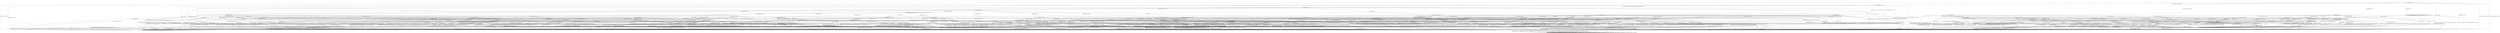 digraph h19 {
s0 [label="s0"];
s1 [label="s1"];
s2 [label="s2"];
s6 [label="s6"];
s8 [label="s8"];
s14 [label="s14"];
s75 [label="s75"];
s76 [label="s76"];
s3 [label="s3"];
s4 [label="s4"];
s7 [label="s7"];
s9 [label="s9"];
s10 [label="s10"];
s18 [label="s18"];
s22 [label="s22"];
s77 [label="s77"];
s79 [label="s79"];
s80 [label="s80"];
s82 [label="s82"];
s84 [label="s84"];
s85 [label="s85"];
s93 [label="s93"];
s5 [label="s5"];
s11 [label="s11"];
s15 [label="s15"];
s19 [label="s19"];
s23 [label="s23"];
s25 [label="s25"];
s26 [label="s26"];
s28 [label="s28"];
s32 [label="s32"];
s38 [label="s38"];
s48 [label="s48"];
s81 [label="s81"];
s83 [label="s83"];
s86 [label="s86"];
s87 [label="s87"];
s88 [label="s88"];
s94 [label="s94"];
s95 [label="s95"];
s97 [label="s97"];
s103 [label="s103"];
s12 [label="s12"];
s16 [label="s16"];
s21 [label="s21"];
s24 [label="s24"];
s27 [label="s27"];
s29 [label="s29"];
s31 [label="s31"];
s33 [label="s33"];
s35 [label="s35"];
s39 [label="s39"];
s40 [label="s40"];
s43 [label="s43"];
s46 [label="s46"];
s50 [label="s50"];
s53 [label="s53"];
s55 [label="s55"];
s56 [label="s56"];
s89 [label="s89"];
s96 [label="s96"];
s102 [label="s102"];
s13 [label="s13"];
s17 [label="s17"];
s20 [label="s20"];
s30 [label="s30"];
s34 [label="s34"];
s36 [label="s36"];
s37 [label="s37"];
s41 [label="s41"];
s42 [label="s42"];
s44 [label="s44"];
s47 [label="s47"];
s49 [label="s49"];
s51 [label="s51"];
s54 [label="s54"];
s57 [label="s57"];
s59 [label="s59"];
s61 [label="s61"];
s63 [label="s63"];
s66 [label="s66"];
s78 [label="s78"];
s90 [label="s90"];
s98 [label="s98"];
s45 [label="s45"];
s52 [label="s52"];
s58 [label="s58"];
s60 [label="s60"];
s62 [label="s62"];
s64 [label="s64"];
s65 [label="s65"];
s68 [label="s68"];
s69 [label="s69"];
s70 [label="s70"];
s91 [label="s91"];
s92 [label="s92"];
s99 [label="s99"];
s100 [label="s100"];
s67 [label="s67"];
s71 [label="s71"];
s72 [label="s72"];
s73 [label="s73"];
s101 [label="s101"];
s74 [label="s74"];
s0 -> s1 [label="RSA_CLIENT_HELLO / HELLO_VERIFY_REQUEST"];
s0 -> s2 [label="RSA_CLIENT_KEY_EXCHANGE / TIMEOUT"];
s0 -> s8 [label="CHANGE_CIPHER_SPEC / TIMEOUT"];
s0 -> s14 [label="FINISHED / TIMEOUT"];
s0 -> s0 [label="APPLICATION / TIMEOUT"];
s0 -> s76 [label="CERTIFICATE / TIMEOUT"];
s0 -> s75 [label="EMPTY_CERTIFICATE / TIMEOUT"];
s0 -> s14 [label="CERTIFICATE_VERIFY / TIMEOUT"];
s0 -> s6 [label="Alert(WARNING,CLOSE_NOTIFY) / TIMEOUT"];
s0 -> s6 [label="Alert(FATAL,UNEXPECTED_MESSAGE) / TIMEOUT"];
s1 -> s3 [label="RSA_CLIENT_HELLO / SERVER_HELLO,CERTIFICATE,CERTIFICATE_REQUEST,SERVER_HELLO_DONE"];
s1 -> s4 [label="RSA_CLIENT_KEY_EXCHANGE / TIMEOUT"];
s1 -> s8 [label="CHANGE_CIPHER_SPEC / TIMEOUT"];
s1 -> s9 [label="FINISHED / TIMEOUT"];
s1 -> s1 [label="APPLICATION / TIMEOUT"];
s1 -> s22 [label="CERTIFICATE / TIMEOUT"];
s1 -> s18 [label="EMPTY_CERTIFICATE / TIMEOUT"];
s1 -> s9 [label="CERTIFICATE_VERIFY / TIMEOUT"];
s1 -> s6 [label="Alert(WARNING,CLOSE_NOTIFY) / Alert(WARNING,CLOSE_NOTIFY)"];
s1 -> s6 [label="Alert(FATAL,UNEXPECTED_MESSAGE) / TIMEOUT"];
s2 -> s82 [label="RSA_CLIENT_HELLO / TIMEOUT"];
s2 -> s14 [label="RSA_CLIENT_KEY_EXCHANGE / TIMEOUT"];
s2 -> s10 [label="CHANGE_CIPHER_SPEC / TIMEOUT"];
s2 -> s84 [label="FINISHED / TIMEOUT"];
s2 -> s2 [label="APPLICATION / TIMEOUT"];
s2 -> s80 [label="CERTIFICATE / TIMEOUT"];
s2 -> s80 [label="EMPTY_CERTIFICATE / TIMEOUT"];
s2 -> s77 [label="CERTIFICATE_VERIFY / TIMEOUT"];
s2 -> s6 [label="Alert(WARNING,CLOSE_NOTIFY) / TIMEOUT"];
s2 -> s6 [label="Alert(FATAL,UNEXPECTED_MESSAGE) / TIMEOUT"];
s6 -> s7 [label="RSA_CLIENT_HELLO / TIMEOUT"];
s6 -> s7 [label="RSA_CLIENT_KEY_EXCHANGE / TIMEOUT"];
s6 -> s7 [label="CHANGE_CIPHER_SPEC / TIMEOUT"];
s6 -> s7 [label="FINISHED / TIMEOUT"];
s6 -> s7 [label="APPLICATION / TIMEOUT"];
s6 -> s7 [label="CERTIFICATE / TIMEOUT"];
s6 -> s7 [label="EMPTY_CERTIFICATE / TIMEOUT"];
s6 -> s7 [label="CERTIFICATE_VERIFY / TIMEOUT"];
s6 -> s7 [label="Alert(WARNING,CLOSE_NOTIFY) / TIMEOUT"];
s6 -> s7 [label="Alert(FATAL,UNEXPECTED_MESSAGE) / TIMEOUT"];
s8 -> s8 [label="RSA_CLIENT_HELLO / TIMEOUT"];
s8 -> s8 [label="RSA_CLIENT_KEY_EXCHANGE / TIMEOUT"];
s8 -> s8 [label="CHANGE_CIPHER_SPEC / TIMEOUT"];
s8 -> s8 [label="FINISHED / TIMEOUT"];
s8 -> s8 [label="APPLICATION / TIMEOUT"];
s8 -> s8 [label="CERTIFICATE / TIMEOUT"];
s8 -> s8 [label="EMPTY_CERTIFICATE / TIMEOUT"];
s8 -> s8 [label="CERTIFICATE_VERIFY / TIMEOUT"];
s8 -> s8 [label="Alert(WARNING,CLOSE_NOTIFY) / TIMEOUT"];
s8 -> s8 [label="Alert(FATAL,UNEXPECTED_MESSAGE) / TIMEOUT"];
s14 -> s14 [label="RSA_CLIENT_HELLO / TIMEOUT"];
s14 -> s14 [label="RSA_CLIENT_KEY_EXCHANGE / TIMEOUT"];
s14 -> s8 [label="CHANGE_CIPHER_SPEC / TIMEOUT"];
s14 -> s14 [label="FINISHED / TIMEOUT"];
s14 -> s14 [label="APPLICATION / TIMEOUT"];
s14 -> s14 [label="CERTIFICATE / TIMEOUT"];
s14 -> s14 [label="EMPTY_CERTIFICATE / TIMEOUT"];
s14 -> s14 [label="CERTIFICATE_VERIFY / TIMEOUT"];
s14 -> s6 [label="Alert(WARNING,CLOSE_NOTIFY) / TIMEOUT"];
s14 -> s6 [label="Alert(FATAL,UNEXPECTED_MESSAGE) / TIMEOUT"];
s75 -> s85 [label="RSA_CLIENT_HELLO / TIMEOUT"];
s75 -> s80 [label="RSA_CLIENT_KEY_EXCHANGE / TIMEOUT"];
s75 -> s10 [label="CHANGE_CIPHER_SPEC / TIMEOUT"];
s75 -> s93 [label="FINISHED / TIMEOUT"];
s75 -> s75 [label="APPLICATION / TIMEOUT"];
s75 -> s14 [label="CERTIFICATE / TIMEOUT"];
s75 -> s14 [label="EMPTY_CERTIFICATE / TIMEOUT"];
s75 -> s79 [label="CERTIFICATE_VERIFY / TIMEOUT"];
s75 -> s6 [label="Alert(WARNING,CLOSE_NOTIFY) / TIMEOUT"];
s75 -> s6 [label="Alert(FATAL,UNEXPECTED_MESSAGE) / TIMEOUT"];
s76 -> s76 [label="RSA_CLIENT_HELLO / TIMEOUT"];
s76 -> s76 [label="RSA_CLIENT_KEY_EXCHANGE / TIMEOUT"];
s76 -> s8 [label="CHANGE_CIPHER_SPEC / TIMEOUT"];
s76 -> s76 [label="FINISHED / TIMEOUT"];
s76 -> s76 [label="APPLICATION / TIMEOUT"];
s76 -> s14 [label="CERTIFICATE / TIMEOUT"];
s76 -> s14 [label="EMPTY_CERTIFICATE / TIMEOUT"];
s76 -> s79 [label="CERTIFICATE_VERIFY / TIMEOUT"];
s76 -> s6 [label="Alert(WARNING,CLOSE_NOTIFY) / TIMEOUT"];
s76 -> s6 [label="Alert(FATAL,UNEXPECTED_MESSAGE) / TIMEOUT"];
s3 -> s6 [label="RSA_CLIENT_HELLO / Alert(FATAL,UNEXPECTED_MESSAGE)"];
s3 -> s11 [label="RSA_CLIENT_KEY_EXCHANGE / TIMEOUT"];
s3 -> s8 [label="CHANGE_CIPHER_SPEC / TIMEOUT"];
s3 -> s9 [label="FINISHED / TIMEOUT"];
s3 -> s3 [label="APPLICATION / TIMEOUT"];
s3 -> s22 [label="CERTIFICATE / TIMEOUT"];
s3 -> s19 [label="EMPTY_CERTIFICATE / TIMEOUT"];
s3 -> s9 [label="CERTIFICATE_VERIFY / TIMEOUT"];
s3 -> s6 [label="Alert(WARNING,CLOSE_NOTIFY) / Alert(WARNING,CLOSE_NOTIFY)"];
s3 -> s6 [label="Alert(FATAL,UNEXPECTED_MESSAGE) / TIMEOUT"];
s4 -> s15 [label="RSA_CLIENT_HELLO / TIMEOUT"];
s4 -> s9 [label="RSA_CLIENT_KEY_EXCHANGE / TIMEOUT"];
s4 -> s5 [label="CHANGE_CIPHER_SPEC / TIMEOUT"];
s4 -> s48 [label="FINISHED / TIMEOUT"];
s4 -> s4 [label="APPLICATION / TIMEOUT"];
s4 -> s23 [label="CERTIFICATE / TIMEOUT"];
s4 -> s23 [label="EMPTY_CERTIFICATE / TIMEOUT"];
s4 -> s25 [label="CERTIFICATE_VERIFY / TIMEOUT"];
s4 -> s6 [label="Alert(WARNING,CLOSE_NOTIFY) / Alert(WARNING,CLOSE_NOTIFY)"];
s4 -> s6 [label="Alert(FATAL,UNEXPECTED_MESSAGE) / TIMEOUT"];
s7 -> s7 [label="RSA_CLIENT_HELLO / SOCKET_CLOSED"];
s7 -> s7 [label="RSA_CLIENT_KEY_EXCHANGE / SOCKET_CLOSED"];
s7 -> s7 [label="CHANGE_CIPHER_SPEC / SOCKET_CLOSED"];
s7 -> s7 [label="FINISHED / SOCKET_CLOSED"];
s7 -> s7 [label="APPLICATION / SOCKET_CLOSED"];
s7 -> s7 [label="CERTIFICATE / SOCKET_CLOSED"];
s7 -> s7 [label="EMPTY_CERTIFICATE / SOCKET_CLOSED"];
s7 -> s7 [label="CERTIFICATE_VERIFY / SOCKET_CLOSED"];
s7 -> s7 [label="Alert(WARNING,CLOSE_NOTIFY) / SOCKET_CLOSED"];
s7 -> s7 [label="Alert(FATAL,UNEXPECTED_MESSAGE) / SOCKET_CLOSED"];
s9 -> s9 [label="RSA_CLIENT_HELLO / TIMEOUT"];
s9 -> s9 [label="RSA_CLIENT_KEY_EXCHANGE / TIMEOUT"];
s9 -> s8 [label="CHANGE_CIPHER_SPEC / TIMEOUT"];
s9 -> s9 [label="FINISHED / TIMEOUT"];
s9 -> s9 [label="APPLICATION / TIMEOUT"];
s9 -> s9 [label="CERTIFICATE / TIMEOUT"];
s9 -> s9 [label="EMPTY_CERTIFICATE / TIMEOUT"];
s9 -> s9 [label="CERTIFICATE_VERIFY / TIMEOUT"];
s9 -> s6 [label="Alert(WARNING,CLOSE_NOTIFY) / Alert(WARNING,CLOSE_NOTIFY)"];
s9 -> s6 [label="Alert(FATAL,UNEXPECTED_MESSAGE) / TIMEOUT"];
s10 -> s6 [label="RSA_CLIENT_HELLO / TIMEOUT"];
s10 -> s6 [label="RSA_CLIENT_KEY_EXCHANGE / TIMEOUT"];
s10 -> s8 [label="CHANGE_CIPHER_SPEC / TIMEOUT"];
s10 -> s6 [label="FINISHED / TIMEOUT"];
s10 -> s10 [label="APPLICATION / TIMEOUT"];
s10 -> s6 [label="CERTIFICATE / TIMEOUT"];
s10 -> s6 [label="EMPTY_CERTIFICATE / TIMEOUT"];
s10 -> s6 [label="CERTIFICATE_VERIFY / TIMEOUT"];
s10 -> s10 [label="Alert(WARNING,CLOSE_NOTIFY) / TIMEOUT"];
s10 -> s10 [label="Alert(FATAL,UNEXPECTED_MESSAGE) / TIMEOUT"];
s18 -> s32 [label="RSA_CLIENT_HELLO / TIMEOUT"];
s18 -> s23 [label="RSA_CLIENT_KEY_EXCHANGE / TIMEOUT"];
s18 -> s5 [label="CHANGE_CIPHER_SPEC / TIMEOUT"];
s18 -> s38 [label="FINISHED / TIMEOUT"];
s18 -> s18 [label="APPLICATION / TIMEOUT"];
s18 -> s9 [label="CERTIFICATE / TIMEOUT"];
s18 -> s9 [label="EMPTY_CERTIFICATE / TIMEOUT"];
s18 -> s26 [label="CERTIFICATE_VERIFY / TIMEOUT"];
s18 -> s6 [label="Alert(WARNING,CLOSE_NOTIFY) / Alert(WARNING,CLOSE_NOTIFY)"];
s18 -> s6 [label="Alert(FATAL,UNEXPECTED_MESSAGE) / TIMEOUT"];
s22 -> s22 [label="RSA_CLIENT_HELLO / TIMEOUT"];
s22 -> s28 [label="RSA_CLIENT_KEY_EXCHANGE / TIMEOUT"];
s22 -> s8 [label="CHANGE_CIPHER_SPEC / TIMEOUT"];
s22 -> s28 [label="FINISHED / TIMEOUT"];
s22 -> s22 [label="APPLICATION / TIMEOUT"];
s22 -> s9 [label="CERTIFICATE / TIMEOUT"];
s22 -> s9 [label="EMPTY_CERTIFICATE / TIMEOUT"];
s22 -> s26 [label="CERTIFICATE_VERIFY / TIMEOUT"];
s22 -> s6 [label="Alert(WARNING,CLOSE_NOTIFY) / Alert(WARNING,CLOSE_NOTIFY)"];
s22 -> s6 [label="Alert(FATAL,UNEXPECTED_MESSAGE) / TIMEOUT"];
s77 -> s83 [label="RSA_CLIENT_HELLO / TIMEOUT"];
s77 -> s14 [label="RSA_CLIENT_KEY_EXCHANGE / TIMEOUT"];
s77 -> s10 [label="CHANGE_CIPHER_SPEC / TIMEOUT"];
s77 -> s86 [label="FINISHED / TIMEOUT"];
s77 -> s77 [label="APPLICATION / TIMEOUT"];
s77 -> s81 [label="CERTIFICATE / TIMEOUT"];
s77 -> s81 [label="EMPTY_CERTIFICATE / TIMEOUT"];
s77 -> s14 [label="CERTIFICATE_VERIFY / TIMEOUT"];
s77 -> s6 [label="Alert(WARNING,CLOSE_NOTIFY) / TIMEOUT"];
s77 -> s6 [label="Alert(FATAL,UNEXPECTED_MESSAGE) / TIMEOUT"];
s79 -> s87 [label="RSA_CLIENT_HELLO / TIMEOUT"];
s79 -> s81 [label="RSA_CLIENT_KEY_EXCHANGE / TIMEOUT"];
s79 -> s10 [label="CHANGE_CIPHER_SPEC / TIMEOUT"];
s79 -> s94 [label="FINISHED / TIMEOUT"];
s79 -> s79 [label="APPLICATION / TIMEOUT"];
s79 -> s14 [label="CERTIFICATE / TIMEOUT"];
s79 -> s14 [label="EMPTY_CERTIFICATE / TIMEOUT"];
s79 -> s14 [label="CERTIFICATE_VERIFY / TIMEOUT"];
s79 -> s6 [label="Alert(WARNING,CLOSE_NOTIFY) / TIMEOUT"];
s79 -> s6 [label="Alert(FATAL,UNEXPECTED_MESSAGE) / TIMEOUT"];
s80 -> s88 [label="RSA_CLIENT_HELLO / TIMEOUT"];
s80 -> s14 [label="RSA_CLIENT_KEY_EXCHANGE / TIMEOUT"];
s80 -> s10 [label="CHANGE_CIPHER_SPEC / TIMEOUT"];
s80 -> s103 [label="FINISHED / TIMEOUT"];
s80 -> s80 [label="APPLICATION / TIMEOUT"];
s80 -> s14 [label="CERTIFICATE / TIMEOUT"];
s80 -> s14 [label="EMPTY_CERTIFICATE / TIMEOUT"];
s80 -> s81 [label="CERTIFICATE_VERIFY / TIMEOUT"];
s80 -> s6 [label="Alert(WARNING,CLOSE_NOTIFY) / TIMEOUT"];
s80 -> s6 [label="Alert(FATAL,UNEXPECTED_MESSAGE) / TIMEOUT"];
s82 -> s14 [label="RSA_CLIENT_HELLO / TIMEOUT"];
s82 -> s14 [label="RSA_CLIENT_KEY_EXCHANGE / TIMEOUT"];
s82 -> s10 [label="CHANGE_CIPHER_SPEC / TIMEOUT"];
s82 -> s95 [label="FINISHED / TIMEOUT"];
s82 -> s82 [label="APPLICATION / TIMEOUT"];
s82 -> s88 [label="CERTIFICATE / TIMEOUT"];
s82 -> s88 [label="EMPTY_CERTIFICATE / TIMEOUT"];
s82 -> s83 [label="CERTIFICATE_VERIFY / TIMEOUT"];
s82 -> s6 [label="Alert(WARNING,CLOSE_NOTIFY) / TIMEOUT"];
s82 -> s6 [label="Alert(FATAL,UNEXPECTED_MESSAGE) / TIMEOUT"];
s84 -> s95 [label="RSA_CLIENT_HELLO / TIMEOUT"];
s84 -> s14 [label="RSA_CLIENT_KEY_EXCHANGE / TIMEOUT"];
s84 -> s10 [label="CHANGE_CIPHER_SPEC / TIMEOUT"];
s84 -> s14 [label="FINISHED / TIMEOUT"];
s84 -> s84 [label="APPLICATION / TIMEOUT"];
s84 -> s103 [label="CERTIFICATE / TIMEOUT"];
s84 -> s103 [label="EMPTY_CERTIFICATE / TIMEOUT"];
s84 -> s86 [label="CERTIFICATE_VERIFY / TIMEOUT"];
s84 -> s6 [label="Alert(WARNING,CLOSE_NOTIFY) / TIMEOUT"];
s84 -> s6 [label="Alert(FATAL,UNEXPECTED_MESSAGE) / TIMEOUT"];
s85 -> s14 [label="RSA_CLIENT_HELLO / TIMEOUT"];
s85 -> s88 [label="RSA_CLIENT_KEY_EXCHANGE / TIMEOUT"];
s85 -> s10 [label="CHANGE_CIPHER_SPEC / TIMEOUT"];
s85 -> s97 [label="FINISHED / TIMEOUT"];
s85 -> s85 [label="APPLICATION / TIMEOUT"];
s85 -> s14 [label="CERTIFICATE / TIMEOUT"];
s85 -> s14 [label="EMPTY_CERTIFICATE / TIMEOUT"];
s85 -> s87 [label="CERTIFICATE_VERIFY / TIMEOUT"];
s85 -> s6 [label="Alert(WARNING,CLOSE_NOTIFY) / TIMEOUT"];
s85 -> s6 [label="Alert(FATAL,UNEXPECTED_MESSAGE) / TIMEOUT"];
s93 -> s97 [label="RSA_CLIENT_HELLO / TIMEOUT"];
s93 -> s103 [label="RSA_CLIENT_KEY_EXCHANGE / TIMEOUT"];
s93 -> s10 [label="CHANGE_CIPHER_SPEC / TIMEOUT"];
s93 -> s14 [label="FINISHED / TIMEOUT"];
s93 -> s93 [label="APPLICATION / TIMEOUT"];
s93 -> s14 [label="CERTIFICATE / TIMEOUT"];
s93 -> s14 [label="EMPTY_CERTIFICATE / TIMEOUT"];
s93 -> s94 [label="CERTIFICATE_VERIFY / TIMEOUT"];
s93 -> s6 [label="Alert(WARNING,CLOSE_NOTIFY) / TIMEOUT"];
s93 -> s6 [label="Alert(FATAL,UNEXPECTED_MESSAGE) / TIMEOUT"];
s5 -> s6 [label="RSA_CLIENT_HELLO / Alert(FATAL,UNEXPECTED_MESSAGE)"];
s5 -> s6 [label="RSA_CLIENT_KEY_EXCHANGE / Alert(FATAL,UNEXPECTED_MESSAGE)"];
s5 -> s8 [label="CHANGE_CIPHER_SPEC / TIMEOUT"];
s5 -> s6 [label="FINISHED / Alert(FATAL,UNEXPECTED_MESSAGE)"];
s5 -> s5 [label="APPLICATION / TIMEOUT"];
s5 -> s6 [label="CERTIFICATE / Alert(FATAL,UNEXPECTED_MESSAGE)"];
s5 -> s6 [label="EMPTY_CERTIFICATE / Alert(FATAL,UNEXPECTED_MESSAGE)"];
s5 -> s6 [label="CERTIFICATE_VERIFY / Alert(FATAL,UNEXPECTED_MESSAGE)"];
s5 -> s5 [label="Alert(WARNING,CLOSE_NOTIFY) / TIMEOUT"];
s5 -> s5 [label="Alert(FATAL,UNEXPECTED_MESSAGE) / TIMEOUT"];
s11 -> s15 [label="RSA_CLIENT_HELLO / TIMEOUT"];
s11 -> s9 [label="RSA_CLIENT_KEY_EXCHANGE / TIMEOUT"];
s11 -> s12 [label="CHANGE_CIPHER_SPEC / TIMEOUT"];
s11 -> s48 [label="FINISHED / TIMEOUT"];
s11 -> s11 [label="APPLICATION / TIMEOUT"];
s11 -> s29 [label="CERTIFICATE / TIMEOUT"];
s11 -> s24 [label="EMPTY_CERTIFICATE / TIMEOUT"];
s11 -> s16 [label="CERTIFICATE_VERIFY / TIMEOUT"];
s11 -> s6 [label="Alert(WARNING,CLOSE_NOTIFY) / Alert(WARNING,CLOSE_NOTIFY)"];
s11 -> s6 [label="Alert(FATAL,UNEXPECTED_MESSAGE) / TIMEOUT"];
s15 -> s9 [label="RSA_CLIENT_HELLO / TIMEOUT"];
s15 -> s9 [label="RSA_CLIENT_KEY_EXCHANGE / TIMEOUT"];
s15 -> s5 [label="CHANGE_CIPHER_SPEC / TIMEOUT"];
s15 -> s50 [label="FINISHED / TIMEOUT"];
s15 -> s15 [label="APPLICATION / TIMEOUT"];
s15 -> s46 [label="CERTIFICATE / TIMEOUT"];
s15 -> s46 [label="EMPTY_CERTIFICATE / TIMEOUT"];
s15 -> s31 [label="CERTIFICATE_VERIFY / TIMEOUT"];
s15 -> s6 [label="Alert(WARNING,CLOSE_NOTIFY) / Alert(WARNING,CLOSE_NOTIFY)"];
s15 -> s6 [label="Alert(FATAL,UNEXPECTED_MESSAGE) / TIMEOUT"];
s19 -> s33 [label="RSA_CLIENT_HELLO / TIMEOUT"];
s19 -> s24 [label="RSA_CLIENT_KEY_EXCHANGE / TIMEOUT"];
s19 -> s21 [label="CHANGE_CIPHER_SPEC / TIMEOUT"];
s19 -> s39 [label="FINISHED / TIMEOUT"];
s19 -> s19 [label="APPLICATION / TIMEOUT"];
s19 -> s9 [label="CERTIFICATE / TIMEOUT"];
s19 -> s9 [label="EMPTY_CERTIFICATE / TIMEOUT"];
s19 -> s27 [label="CERTIFICATE_VERIFY / TIMEOUT"];
s19 -> s6 [label="Alert(WARNING,CLOSE_NOTIFY) / Alert(WARNING,CLOSE_NOTIFY)"];
s19 -> s6 [label="Alert(FATAL,UNEXPECTED_MESSAGE) / TIMEOUT"];
s23 -> s46 [label="RSA_CLIENT_HELLO / TIMEOUT"];
s23 -> s9 [label="RSA_CLIENT_KEY_EXCHANGE / TIMEOUT"];
s23 -> s5 [label="CHANGE_CIPHER_SPEC / TIMEOUT"];
s23 -> s53 [label="FINISHED / TIMEOUT"];
s23 -> s23 [label="APPLICATION / TIMEOUT"];
s23 -> s9 [label="CERTIFICATE / TIMEOUT"];
s23 -> s9 [label="EMPTY_CERTIFICATE / TIMEOUT"];
s23 -> s40 [label="CERTIFICATE_VERIFY / TIMEOUT"];
s23 -> s6 [label="Alert(WARNING,CLOSE_NOTIFY) / Alert(WARNING,CLOSE_NOTIFY)"];
s23 -> s6 [label="Alert(FATAL,UNEXPECTED_MESSAGE) / TIMEOUT"];
s25 -> s31 [label="RSA_CLIENT_HELLO / TIMEOUT"];
s25 -> s9 [label="RSA_CLIENT_KEY_EXCHANGE / TIMEOUT"];
s25 -> s5 [label="CHANGE_CIPHER_SPEC / TIMEOUT"];
s25 -> s55 [label="FINISHED / TIMEOUT"];
s25 -> s25 [label="APPLICATION / TIMEOUT"];
s25 -> s40 [label="CERTIFICATE / TIMEOUT"];
s25 -> s40 [label="EMPTY_CERTIFICATE / TIMEOUT"];
s25 -> s9 [label="CERTIFICATE_VERIFY / TIMEOUT"];
s25 -> s6 [label="Alert(WARNING,CLOSE_NOTIFY) / Alert(WARNING,CLOSE_NOTIFY)"];
s25 -> s6 [label="Alert(FATAL,UNEXPECTED_MESSAGE) / TIMEOUT"];
s26 -> s35 [label="RSA_CLIENT_HELLO / TIMEOUT"];
s26 -> s40 [label="RSA_CLIENT_KEY_EXCHANGE / TIMEOUT"];
s26 -> s5 [label="CHANGE_CIPHER_SPEC / TIMEOUT"];
s26 -> s56 [label="FINISHED / TIMEOUT"];
s26 -> s26 [label="APPLICATION / TIMEOUT"];
s26 -> s9 [label="CERTIFICATE / TIMEOUT"];
s26 -> s9 [label="EMPTY_CERTIFICATE / TIMEOUT"];
s26 -> s9 [label="CERTIFICATE_VERIFY / TIMEOUT"];
s26 -> s6 [label="Alert(WARNING,CLOSE_NOTIFY) / Alert(WARNING,CLOSE_NOTIFY)"];
s26 -> s6 [label="Alert(FATAL,UNEXPECTED_MESSAGE) / TIMEOUT"];
s28 -> s28 [label="RSA_CLIENT_HELLO / TIMEOUT"];
s28 -> s9 [label="RSA_CLIENT_KEY_EXCHANGE / TIMEOUT"];
s28 -> s8 [label="CHANGE_CIPHER_SPEC / TIMEOUT"];
s28 -> s28 [label="FINISHED / TIMEOUT"];
s28 -> s28 [label="APPLICATION / TIMEOUT"];
s28 -> s9 [label="CERTIFICATE / TIMEOUT"];
s28 -> s9 [label="EMPTY_CERTIFICATE / TIMEOUT"];
s28 -> s40 [label="CERTIFICATE_VERIFY / TIMEOUT"];
s28 -> s6 [label="Alert(WARNING,CLOSE_NOTIFY) / Alert(WARNING,CLOSE_NOTIFY)"];
s28 -> s6 [label="Alert(FATAL,UNEXPECTED_MESSAGE) / TIMEOUT"];
s32 -> s9 [label="RSA_CLIENT_HELLO / TIMEOUT"];
s32 -> s46 [label="RSA_CLIENT_KEY_EXCHANGE / TIMEOUT"];
s32 -> s5 [label="CHANGE_CIPHER_SPEC / TIMEOUT"];
s32 -> s43 [label="FINISHED / TIMEOUT"];
s32 -> s32 [label="APPLICATION / TIMEOUT"];
s32 -> s9 [label="CERTIFICATE / TIMEOUT"];
s32 -> s9 [label="EMPTY_CERTIFICATE / TIMEOUT"];
s32 -> s35 [label="CERTIFICATE_VERIFY / TIMEOUT"];
s32 -> s6 [label="Alert(WARNING,CLOSE_NOTIFY) / Alert(WARNING,CLOSE_NOTIFY)"];
s32 -> s6 [label="Alert(FATAL,UNEXPECTED_MESSAGE) / TIMEOUT"];
s38 -> s43 [label="RSA_CLIENT_HELLO / TIMEOUT"];
s38 -> s53 [label="RSA_CLIENT_KEY_EXCHANGE / TIMEOUT"];
s38 -> s5 [label="CHANGE_CIPHER_SPEC / TIMEOUT"];
s38 -> s9 [label="FINISHED / TIMEOUT"];
s38 -> s38 [label="APPLICATION / TIMEOUT"];
s38 -> s9 [label="CERTIFICATE / TIMEOUT"];
s38 -> s9 [label="EMPTY_CERTIFICATE / TIMEOUT"];
s38 -> s56 [label="CERTIFICATE_VERIFY / TIMEOUT"];
s38 -> s6 [label="Alert(WARNING,CLOSE_NOTIFY) / Alert(WARNING,CLOSE_NOTIFY)"];
s38 -> s6 [label="Alert(FATAL,UNEXPECTED_MESSAGE) / TIMEOUT"];
s48 -> s50 [label="RSA_CLIENT_HELLO / TIMEOUT"];
s48 -> s9 [label="RSA_CLIENT_KEY_EXCHANGE / TIMEOUT"];
s48 -> s5 [label="CHANGE_CIPHER_SPEC / TIMEOUT"];
s48 -> s9 [label="FINISHED / TIMEOUT"];
s48 -> s48 [label="APPLICATION / TIMEOUT"];
s48 -> s53 [label="CERTIFICATE / TIMEOUT"];
s48 -> s53 [label="EMPTY_CERTIFICATE / TIMEOUT"];
s48 -> s55 [label="CERTIFICATE_VERIFY / TIMEOUT"];
s48 -> s6 [label="Alert(WARNING,CLOSE_NOTIFY) / Alert(WARNING,CLOSE_NOTIFY)"];
s48 -> s6 [label="Alert(FATAL,UNEXPECTED_MESSAGE) / TIMEOUT"];
s81 -> s89 [label="RSA_CLIENT_HELLO / TIMEOUT"];
s81 -> s14 [label="RSA_CLIENT_KEY_EXCHANGE / TIMEOUT"];
s81 -> s10 [label="CHANGE_CIPHER_SPEC / TIMEOUT"];
s81 -> s102 [label="FINISHED / TIMEOUT"];
s81 -> s81 [label="APPLICATION / TIMEOUT"];
s81 -> s14 [label="CERTIFICATE / TIMEOUT"];
s81 -> s14 [label="EMPTY_CERTIFICATE / TIMEOUT"];
s81 -> s14 [label="CERTIFICATE_VERIFY / TIMEOUT"];
s81 -> s6 [label="Alert(WARNING,CLOSE_NOTIFY) / TIMEOUT"];
s81 -> s6 [label="Alert(FATAL,UNEXPECTED_MESSAGE) / TIMEOUT"];
s83 -> s14 [label="RSA_CLIENT_HELLO / TIMEOUT"];
s83 -> s14 [label="RSA_CLIENT_KEY_EXCHANGE / TIMEOUT"];
s83 -> s10 [label="CHANGE_CIPHER_SPEC / TIMEOUT"];
s83 -> s96 [label="FINISHED / TIMEOUT"];
s83 -> s83 [label="APPLICATION / TIMEOUT"];
s83 -> s89 [label="CERTIFICATE / TIMEOUT"];
s83 -> s89 [label="EMPTY_CERTIFICATE / TIMEOUT"];
s83 -> s14 [label="CERTIFICATE_VERIFY / TIMEOUT"];
s83 -> s6 [label="Alert(WARNING,CLOSE_NOTIFY) / TIMEOUT"];
s83 -> s6 [label="Alert(FATAL,UNEXPECTED_MESSAGE) / TIMEOUT"];
s86 -> s96 [label="RSA_CLIENT_HELLO / TIMEOUT"];
s86 -> s14 [label="RSA_CLIENT_KEY_EXCHANGE / TIMEOUT"];
s86 -> s10 [label="CHANGE_CIPHER_SPEC / TIMEOUT"];
s86 -> s14 [label="FINISHED / TIMEOUT"];
s86 -> s86 [label="APPLICATION / TIMEOUT"];
s86 -> s102 [label="CERTIFICATE / TIMEOUT"];
s86 -> s102 [label="EMPTY_CERTIFICATE / TIMEOUT"];
s86 -> s14 [label="CERTIFICATE_VERIFY / TIMEOUT"];
s86 -> s6 [label="Alert(WARNING,CLOSE_NOTIFY) / TIMEOUT"];
s86 -> s6 [label="Alert(FATAL,UNEXPECTED_MESSAGE) / TIMEOUT"];
s87 -> s14 [label="RSA_CLIENT_HELLO / TIMEOUT"];
s87 -> s89 [label="RSA_CLIENT_KEY_EXCHANGE / TIMEOUT"];
s87 -> s10 [label="CHANGE_CIPHER_SPEC / TIMEOUT"];
s87 -> s97 [label="FINISHED / TIMEOUT"];
s87 -> s87 [label="APPLICATION / TIMEOUT"];
s87 -> s14 [label="CERTIFICATE / TIMEOUT"];
s87 -> s14 [label="EMPTY_CERTIFICATE / TIMEOUT"];
s87 -> s14 [label="CERTIFICATE_VERIFY / TIMEOUT"];
s87 -> s6 [label="Alert(WARNING,CLOSE_NOTIFY) / TIMEOUT"];
s87 -> s6 [label="Alert(FATAL,UNEXPECTED_MESSAGE) / TIMEOUT"];
s88 -> s14 [label="RSA_CLIENT_HELLO / TIMEOUT"];
s88 -> s14 [label="RSA_CLIENT_KEY_EXCHANGE / TIMEOUT"];
s88 -> s10 [label="CHANGE_CIPHER_SPEC / TIMEOUT"];
s88 -> s97 [label="FINISHED / TIMEOUT"];
s88 -> s88 [label="APPLICATION / TIMEOUT"];
s88 -> s14 [label="CERTIFICATE / TIMEOUT"];
s88 -> s14 [label="EMPTY_CERTIFICATE / TIMEOUT"];
s88 -> s89 [label="CERTIFICATE_VERIFY / TIMEOUT"];
s88 -> s6 [label="Alert(WARNING,CLOSE_NOTIFY) / TIMEOUT"];
s88 -> s6 [label="Alert(FATAL,UNEXPECTED_MESSAGE) / TIMEOUT"];
s94 -> s97 [label="RSA_CLIENT_HELLO / TIMEOUT"];
s94 -> s102 [label="RSA_CLIENT_KEY_EXCHANGE / TIMEOUT"];
s94 -> s10 [label="CHANGE_CIPHER_SPEC / TIMEOUT"];
s94 -> s14 [label="FINISHED / TIMEOUT"];
s94 -> s94 [label="APPLICATION / TIMEOUT"];
s94 -> s14 [label="CERTIFICATE / TIMEOUT"];
s94 -> s14 [label="EMPTY_CERTIFICATE / TIMEOUT"];
s94 -> s14 [label="CERTIFICATE_VERIFY / TIMEOUT"];
s94 -> s6 [label="Alert(WARNING,CLOSE_NOTIFY) / TIMEOUT"];
s94 -> s6 [label="Alert(FATAL,UNEXPECTED_MESSAGE) / TIMEOUT"];
s95 -> s14 [label="RSA_CLIENT_HELLO / TIMEOUT"];
s95 -> s14 [label="RSA_CLIENT_KEY_EXCHANGE / TIMEOUT"];
s95 -> s10 [label="CHANGE_CIPHER_SPEC / TIMEOUT"];
s95 -> s14 [label="FINISHED / TIMEOUT"];
s95 -> s95 [label="APPLICATION / TIMEOUT"];
s95 -> s97 [label="CERTIFICATE / TIMEOUT"];
s95 -> s97 [label="EMPTY_CERTIFICATE / TIMEOUT"];
s95 -> s96 [label="CERTIFICATE_VERIFY / TIMEOUT"];
s95 -> s6 [label="Alert(WARNING,CLOSE_NOTIFY) / TIMEOUT"];
s95 -> s6 [label="Alert(FATAL,UNEXPECTED_MESSAGE) / TIMEOUT"];
s97 -> s14 [label="RSA_CLIENT_HELLO / TIMEOUT"];
s97 -> s97 [label="RSA_CLIENT_KEY_EXCHANGE / TIMEOUT"];
s97 -> s10 [label="CHANGE_CIPHER_SPEC / TIMEOUT"];
s97 -> s14 [label="FINISHED / TIMEOUT"];
s97 -> s97 [label="APPLICATION / TIMEOUT"];
s97 -> s14 [label="CERTIFICATE / TIMEOUT"];
s97 -> s14 [label="EMPTY_CERTIFICATE / TIMEOUT"];
s97 -> s97 [label="CERTIFICATE_VERIFY / TIMEOUT"];
s97 -> s6 [label="Alert(WARNING,CLOSE_NOTIFY) / TIMEOUT"];
s97 -> s6 [label="Alert(FATAL,UNEXPECTED_MESSAGE) / TIMEOUT"];
s103 -> s97 [label="RSA_CLIENT_HELLO / TIMEOUT"];
s103 -> s14 [label="RSA_CLIENT_KEY_EXCHANGE / TIMEOUT"];
s103 -> s10 [label="CHANGE_CIPHER_SPEC / TIMEOUT"];
s103 -> s14 [label="FINISHED / TIMEOUT"];
s103 -> s103 [label="APPLICATION / TIMEOUT"];
s103 -> s14 [label="CERTIFICATE / TIMEOUT"];
s103 -> s14 [label="EMPTY_CERTIFICATE / TIMEOUT"];
s103 -> s102 [label="CERTIFICATE_VERIFY / TIMEOUT"];
s103 -> s6 [label="Alert(WARNING,CLOSE_NOTIFY) / TIMEOUT"];
s103 -> s6 [label="Alert(FATAL,UNEXPECTED_MESSAGE) / TIMEOUT"];
s12 -> s30 [label="RSA_CLIENT_HELLO / TIMEOUT"];
s12 -> s9 [label="RSA_CLIENT_KEY_EXCHANGE / TIMEOUT"];
s12 -> s8 [label="CHANGE_CIPHER_SPEC / TIMEOUT"];
s12 -> s13 [label="FINISHED / CHANGE_CIPHER_SPEC,FINISHED,CHANGE_CIPHER_SPEC,FINISHED"];
s12 -> s12 [label="APPLICATION / TIMEOUT"];
s12 -> s49 [label="CERTIFICATE / TIMEOUT"];
s12 -> s90 [label="EMPTY_CERTIFICATE / TIMEOUT"];
s12 -> s20 [label="CERTIFICATE_VERIFY / TIMEOUT"];
s12 -> s12 [label="Alert(WARNING,CLOSE_NOTIFY) / TIMEOUT"];
s12 -> s12 [label="Alert(FATAL,UNEXPECTED_MESSAGE) / TIMEOUT"];
s16 -> s16 [label="RSA_CLIENT_HELLO / TIMEOUT"];
s16 -> s9 [label="RSA_CLIENT_KEY_EXCHANGE / TIMEOUT"];
s16 -> s17 [label="CHANGE_CIPHER_SPEC / TIMEOUT"];
s16 -> s51 [label="FINISHED / TIMEOUT"];
s16 -> s16 [label="APPLICATION / TIMEOUT"];
s16 -> s47 [label="CERTIFICATE / TIMEOUT"];
s16 -> s47 [label="EMPTY_CERTIFICATE / TIMEOUT"];
s16 -> s9 [label="CERTIFICATE_VERIFY / TIMEOUT"];
s16 -> s6 [label="Alert(WARNING,CLOSE_NOTIFY) / Alert(WARNING,CLOSE_NOTIFY)"];
s16 -> s6 [label="Alert(FATAL,UNEXPECTED_MESSAGE) / TIMEOUT"];
s21 -> s6 [label="RSA_CLIENT_HELLO / Alert(FATAL,BAD_CERTIFICATE)"];
s21 -> s6 [label="RSA_CLIENT_KEY_EXCHANGE / Alert(FATAL,BAD_CERTIFICATE)"];
s21 -> s8 [label="CHANGE_CIPHER_SPEC / TIMEOUT"];
s21 -> s6 [label="FINISHED / Alert(FATAL,BAD_CERTIFICATE)"];
s21 -> s21 [label="APPLICATION / TIMEOUT"];
s21 -> s6 [label="CERTIFICATE / Alert(FATAL,BAD_CERTIFICATE)"];
s21 -> s6 [label="EMPTY_CERTIFICATE / Alert(FATAL,BAD_CERTIFICATE)"];
s21 -> s6 [label="CERTIFICATE_VERIFY / Alert(FATAL,BAD_CERTIFICATE)"];
s21 -> s21 [label="Alert(WARNING,CLOSE_NOTIFY) / TIMEOUT"];
s21 -> s21 [label="Alert(FATAL,UNEXPECTED_MESSAGE) / TIMEOUT"];
s24 -> s34 [label="RSA_CLIENT_HELLO / TIMEOUT"];
s24 -> s9 [label="RSA_CLIENT_KEY_EXCHANGE / TIMEOUT"];
s24 -> s21 [label="CHANGE_CIPHER_SPEC / TIMEOUT"];
s24 -> s54 [label="FINISHED / TIMEOUT"];
s24 -> s24 [label="APPLICATION / TIMEOUT"];
s24 -> s9 [label="CERTIFICATE / TIMEOUT"];
s24 -> s9 [label="EMPTY_CERTIFICATE / TIMEOUT"];
s24 -> s41 [label="CERTIFICATE_VERIFY / TIMEOUT"];
s24 -> s6 [label="Alert(WARNING,CLOSE_NOTIFY) / Alert(WARNING,CLOSE_NOTIFY)"];
s24 -> s6 [label="Alert(FATAL,UNEXPECTED_MESSAGE) / TIMEOUT"];
s27 -> s36 [label="RSA_CLIENT_HELLO / TIMEOUT"];
s27 -> s41 [label="RSA_CLIENT_KEY_EXCHANGE / TIMEOUT"];
s27 -> s21 [label="CHANGE_CIPHER_SPEC / TIMEOUT"];
s27 -> s57 [label="FINISHED / TIMEOUT"];
s27 -> s27 [label="APPLICATION / TIMEOUT"];
s27 -> s9 [label="CERTIFICATE / TIMEOUT"];
s27 -> s9 [label="EMPTY_CERTIFICATE / TIMEOUT"];
s27 -> s9 [label="CERTIFICATE_VERIFY / TIMEOUT"];
s27 -> s6 [label="Alert(WARNING,CLOSE_NOTIFY) / Alert(WARNING,CLOSE_NOTIFY)"];
s27 -> s6 [label="Alert(FATAL,UNEXPECTED_MESSAGE) / TIMEOUT"];
s29 -> s46 [label="RSA_CLIENT_HELLO / TIMEOUT"];
s29 -> s9 [label="RSA_CLIENT_KEY_EXCHANGE / TIMEOUT"];
s29 -> s37 [label="CHANGE_CIPHER_SPEC / TIMEOUT"];
s29 -> s53 [label="FINISHED / TIMEOUT"];
s29 -> s29 [label="APPLICATION / TIMEOUT"];
s29 -> s9 [label="CERTIFICATE / TIMEOUT"];
s29 -> s9 [label="EMPTY_CERTIFICATE / TIMEOUT"];
s29 -> s78 [label="CERTIFICATE_VERIFY / TIMEOUT"];
s29 -> s6 [label="Alert(WARNING,CLOSE_NOTIFY) / Alert(WARNING,CLOSE_NOTIFY)"];
s29 -> s6 [label="Alert(FATAL,UNEXPECTED_MESSAGE) / TIMEOUT"];
s31 -> s9 [label="RSA_CLIENT_HELLO / TIMEOUT"];
s31 -> s9 [label="RSA_CLIENT_KEY_EXCHANGE / TIMEOUT"];
s31 -> s5 [label="CHANGE_CIPHER_SPEC / TIMEOUT"];
s31 -> s59 [label="FINISHED / TIMEOUT"];
s31 -> s31 [label="APPLICATION / TIMEOUT"];
s31 -> s42 [label="CERTIFICATE / TIMEOUT"];
s31 -> s42 [label="EMPTY_CERTIFICATE / TIMEOUT"];
s31 -> s9 [label="CERTIFICATE_VERIFY / TIMEOUT"];
s31 -> s6 [label="Alert(WARNING,CLOSE_NOTIFY) / Alert(WARNING,CLOSE_NOTIFY)"];
s31 -> s6 [label="Alert(FATAL,UNEXPECTED_MESSAGE) / TIMEOUT"];
s33 -> s9 [label="RSA_CLIENT_HELLO / TIMEOUT"];
s33 -> s34 [label="RSA_CLIENT_KEY_EXCHANGE / TIMEOUT"];
s33 -> s21 [label="CHANGE_CIPHER_SPEC / TIMEOUT"];
s33 -> s44 [label="FINISHED / TIMEOUT"];
s33 -> s33 [label="APPLICATION / TIMEOUT"];
s33 -> s9 [label="CERTIFICATE / TIMEOUT"];
s33 -> s9 [label="EMPTY_CERTIFICATE / TIMEOUT"];
s33 -> s36 [label="CERTIFICATE_VERIFY / TIMEOUT"];
s33 -> s6 [label="Alert(WARNING,CLOSE_NOTIFY) / Alert(WARNING,CLOSE_NOTIFY)"];
s33 -> s6 [label="Alert(FATAL,UNEXPECTED_MESSAGE) / TIMEOUT"];
s35 -> s9 [label="RSA_CLIENT_HELLO / TIMEOUT"];
s35 -> s42 [label="RSA_CLIENT_KEY_EXCHANGE / TIMEOUT"];
s35 -> s5 [label="CHANGE_CIPHER_SPEC / TIMEOUT"];
s35 -> s61 [label="FINISHED / TIMEOUT"];
s35 -> s35 [label="APPLICATION / TIMEOUT"];
s35 -> s9 [label="CERTIFICATE / TIMEOUT"];
s35 -> s9 [label="EMPTY_CERTIFICATE / TIMEOUT"];
s35 -> s9 [label="CERTIFICATE_VERIFY / TIMEOUT"];
s35 -> s6 [label="Alert(WARNING,CLOSE_NOTIFY) / Alert(WARNING,CLOSE_NOTIFY)"];
s35 -> s6 [label="Alert(FATAL,UNEXPECTED_MESSAGE) / TIMEOUT"];
s39 -> s44 [label="RSA_CLIENT_HELLO / TIMEOUT"];
s39 -> s54 [label="RSA_CLIENT_KEY_EXCHANGE / TIMEOUT"];
s39 -> s21 [label="CHANGE_CIPHER_SPEC / TIMEOUT"];
s39 -> s9 [label="FINISHED / TIMEOUT"];
s39 -> s39 [label="APPLICATION / TIMEOUT"];
s39 -> s9 [label="CERTIFICATE / TIMEOUT"];
s39 -> s9 [label="EMPTY_CERTIFICATE / TIMEOUT"];
s39 -> s57 [label="CERTIFICATE_VERIFY / TIMEOUT"];
s39 -> s6 [label="Alert(WARNING,CLOSE_NOTIFY) / Alert(WARNING,CLOSE_NOTIFY)"];
s39 -> s6 [label="Alert(FATAL,UNEXPECTED_MESSAGE) / TIMEOUT"];
s40 -> s42 [label="RSA_CLIENT_HELLO / TIMEOUT"];
s40 -> s9 [label="RSA_CLIENT_KEY_EXCHANGE / TIMEOUT"];
s40 -> s5 [label="CHANGE_CIPHER_SPEC / TIMEOUT"];
s40 -> s63 [label="FINISHED / TIMEOUT"];
s40 -> s40 [label="APPLICATION / TIMEOUT"];
s40 -> s9 [label="CERTIFICATE / TIMEOUT"];
s40 -> s9 [label="EMPTY_CERTIFICATE / TIMEOUT"];
s40 -> s9 [label="CERTIFICATE_VERIFY / TIMEOUT"];
s40 -> s6 [label="Alert(WARNING,CLOSE_NOTIFY) / Alert(WARNING,CLOSE_NOTIFY)"];
s40 -> s6 [label="Alert(FATAL,UNEXPECTED_MESSAGE) / TIMEOUT"];
s43 -> s9 [label="RSA_CLIENT_HELLO / TIMEOUT"];
s43 -> s66 [label="RSA_CLIENT_KEY_EXCHANGE / TIMEOUT"];
s43 -> s5 [label="CHANGE_CIPHER_SPEC / TIMEOUT"];
s43 -> s9 [label="FINISHED / TIMEOUT"];
s43 -> s43 [label="APPLICATION / TIMEOUT"];
s43 -> s9 [label="CERTIFICATE / TIMEOUT"];
s43 -> s9 [label="EMPTY_CERTIFICATE / TIMEOUT"];
s43 -> s61 [label="CERTIFICATE_VERIFY / TIMEOUT"];
s43 -> s6 [label="Alert(WARNING,CLOSE_NOTIFY) / Alert(WARNING,CLOSE_NOTIFY)"];
s43 -> s6 [label="Alert(FATAL,UNEXPECTED_MESSAGE) / TIMEOUT"];
s46 -> s9 [label="RSA_CLIENT_HELLO / TIMEOUT"];
s46 -> s9 [label="RSA_CLIENT_KEY_EXCHANGE / TIMEOUT"];
s46 -> s5 [label="CHANGE_CIPHER_SPEC / TIMEOUT"];
s46 -> s66 [label="FINISHED / TIMEOUT"];
s46 -> s46 [label="APPLICATION / TIMEOUT"];
s46 -> s9 [label="CERTIFICATE / TIMEOUT"];
s46 -> s9 [label="EMPTY_CERTIFICATE / TIMEOUT"];
s46 -> s42 [label="CERTIFICATE_VERIFY / TIMEOUT"];
s46 -> s6 [label="Alert(WARNING,CLOSE_NOTIFY) / Alert(WARNING,CLOSE_NOTIFY)"];
s46 -> s6 [label="Alert(FATAL,UNEXPECTED_MESSAGE) / TIMEOUT"];
s50 -> s9 [label="RSA_CLIENT_HELLO / TIMEOUT"];
s50 -> s9 [label="RSA_CLIENT_KEY_EXCHANGE / TIMEOUT"];
s50 -> s5 [label="CHANGE_CIPHER_SPEC / TIMEOUT"];
s50 -> s9 [label="FINISHED / TIMEOUT"];
s50 -> s50 [label="APPLICATION / TIMEOUT"];
s50 -> s66 [label="CERTIFICATE / TIMEOUT"];
s50 -> s66 [label="EMPTY_CERTIFICATE / TIMEOUT"];
s50 -> s59 [label="CERTIFICATE_VERIFY / TIMEOUT"];
s50 -> s6 [label="Alert(WARNING,CLOSE_NOTIFY) / Alert(WARNING,CLOSE_NOTIFY)"];
s50 -> s6 [label="Alert(FATAL,UNEXPECTED_MESSAGE) / TIMEOUT"];
s53 -> s66 [label="RSA_CLIENT_HELLO / TIMEOUT"];
s53 -> s9 [label="RSA_CLIENT_KEY_EXCHANGE / TIMEOUT"];
s53 -> s5 [label="CHANGE_CIPHER_SPEC / TIMEOUT"];
s53 -> s9 [label="FINISHED / TIMEOUT"];
s53 -> s53 [label="APPLICATION / TIMEOUT"];
s53 -> s9 [label="CERTIFICATE / TIMEOUT"];
s53 -> s9 [label="EMPTY_CERTIFICATE / TIMEOUT"];
s53 -> s63 [label="CERTIFICATE_VERIFY / TIMEOUT"];
s53 -> s6 [label="Alert(WARNING,CLOSE_NOTIFY) / Alert(WARNING,CLOSE_NOTIFY)"];
s53 -> s6 [label="Alert(FATAL,UNEXPECTED_MESSAGE) / TIMEOUT"];
s55 -> s59 [label="RSA_CLIENT_HELLO / TIMEOUT"];
s55 -> s9 [label="RSA_CLIENT_KEY_EXCHANGE / TIMEOUT"];
s55 -> s5 [label="CHANGE_CIPHER_SPEC / TIMEOUT"];
s55 -> s9 [label="FINISHED / TIMEOUT"];
s55 -> s55 [label="APPLICATION / TIMEOUT"];
s55 -> s63 [label="CERTIFICATE / TIMEOUT"];
s55 -> s63 [label="EMPTY_CERTIFICATE / TIMEOUT"];
s55 -> s9 [label="CERTIFICATE_VERIFY / TIMEOUT"];
s55 -> s6 [label="Alert(WARNING,CLOSE_NOTIFY) / Alert(WARNING,CLOSE_NOTIFY)"];
s55 -> s6 [label="Alert(FATAL,UNEXPECTED_MESSAGE) / TIMEOUT"];
s56 -> s61 [label="RSA_CLIENT_HELLO / TIMEOUT"];
s56 -> s63 [label="RSA_CLIENT_KEY_EXCHANGE / TIMEOUT"];
s56 -> s5 [label="CHANGE_CIPHER_SPEC / TIMEOUT"];
s56 -> s9 [label="FINISHED / TIMEOUT"];
s56 -> s56 [label="APPLICATION / TIMEOUT"];
s56 -> s9 [label="CERTIFICATE / TIMEOUT"];
s56 -> s9 [label="EMPTY_CERTIFICATE / TIMEOUT"];
s56 -> s9 [label="CERTIFICATE_VERIFY / TIMEOUT"];
s56 -> s6 [label="Alert(WARNING,CLOSE_NOTIFY) / Alert(WARNING,CLOSE_NOTIFY)"];
s56 -> s6 [label="Alert(FATAL,UNEXPECTED_MESSAGE) / TIMEOUT"];
s89 -> s14 [label="RSA_CLIENT_HELLO / TIMEOUT"];
s89 -> s14 [label="RSA_CLIENT_KEY_EXCHANGE / TIMEOUT"];
s89 -> s10 [label="CHANGE_CIPHER_SPEC / TIMEOUT"];
s89 -> s98 [label="FINISHED / TIMEOUT"];
s89 -> s89 [label="APPLICATION / TIMEOUT"];
s89 -> s14 [label="CERTIFICATE / TIMEOUT"];
s89 -> s14 [label="EMPTY_CERTIFICATE / TIMEOUT"];
s89 -> s14 [label="CERTIFICATE_VERIFY / TIMEOUT"];
s89 -> s6 [label="Alert(WARNING,CLOSE_NOTIFY) / TIMEOUT"];
s89 -> s6 [label="Alert(FATAL,UNEXPECTED_MESSAGE) / TIMEOUT"];
s96 -> s14 [label="RSA_CLIENT_HELLO / TIMEOUT"];
s96 -> s14 [label="RSA_CLIENT_KEY_EXCHANGE / TIMEOUT"];
s96 -> s10 [label="CHANGE_CIPHER_SPEC / TIMEOUT"];
s96 -> s14 [label="FINISHED / TIMEOUT"];
s96 -> s96 [label="APPLICATION / TIMEOUT"];
s96 -> s98 [label="CERTIFICATE / TIMEOUT"];
s96 -> s98 [label="EMPTY_CERTIFICATE / TIMEOUT"];
s96 -> s14 [label="CERTIFICATE_VERIFY / TIMEOUT"];
s96 -> s6 [label="Alert(WARNING,CLOSE_NOTIFY) / TIMEOUT"];
s96 -> s6 [label="Alert(FATAL,UNEXPECTED_MESSAGE) / TIMEOUT"];
s102 -> s98 [label="RSA_CLIENT_HELLO / TIMEOUT"];
s102 -> s14 [label="RSA_CLIENT_KEY_EXCHANGE / TIMEOUT"];
s102 -> s10 [label="CHANGE_CIPHER_SPEC / TIMEOUT"];
s102 -> s14 [label="FINISHED / TIMEOUT"];
s102 -> s102 [label="APPLICATION / TIMEOUT"];
s102 -> s14 [label="CERTIFICATE / TIMEOUT"];
s102 -> s14 [label="EMPTY_CERTIFICATE / TIMEOUT"];
s102 -> s14 [label="CERTIFICATE_VERIFY / TIMEOUT"];
s102 -> s6 [label="Alert(WARNING,CLOSE_NOTIFY) / TIMEOUT"];
s102 -> s6 [label="Alert(FATAL,UNEXPECTED_MESSAGE) / TIMEOUT"];
s13 -> s13 [label="RSA_CLIENT_HELLO / TIMEOUT"];
s13 -> s13 [label="RSA_CLIENT_KEY_EXCHANGE / TIMEOUT"];
s13 -> s8 [label="CHANGE_CIPHER_SPEC / TIMEOUT"];
s13 -> s13 [label="FINISHED / TIMEOUT"];
s13 -> s6 [label="APPLICATION / APPLICATION"];
s13 -> s13 [label="CERTIFICATE / TIMEOUT"];
s13 -> s13 [label="EMPTY_CERTIFICATE / TIMEOUT"];
s13 -> s13 [label="CERTIFICATE_VERIFY / TIMEOUT"];
s13 -> s6 [label="Alert(WARNING,CLOSE_NOTIFY) / TIMEOUT"];
s13 -> s6 [label="Alert(FATAL,UNEXPECTED_MESSAGE) / TIMEOUT"];
s17 -> s6 [label="RSA_CLIENT_HELLO / Alert(FATAL,HANDSHAKE_FAILURE)"];
s17 -> s6 [label="RSA_CLIENT_KEY_EXCHANGE / Alert(FATAL,HANDSHAKE_FAILURE)"];
s17 -> s8 [label="CHANGE_CIPHER_SPEC / TIMEOUT"];
s17 -> s6 [label="FINISHED / Alert(FATAL,HANDSHAKE_FAILURE)"];
s17 -> s17 [label="APPLICATION / TIMEOUT"];
s17 -> s6 [label="CERTIFICATE / Alert(FATAL,HANDSHAKE_FAILURE)"];
s17 -> s6 [label="EMPTY_CERTIFICATE / Alert(FATAL,HANDSHAKE_FAILURE)"];
s17 -> s6 [label="CERTIFICATE_VERIFY / Alert(FATAL,HANDSHAKE_FAILURE)"];
s17 -> s17 [label="Alert(WARNING,CLOSE_NOTIFY) / TIMEOUT"];
s17 -> s17 [label="Alert(FATAL,UNEXPECTED_MESSAGE) / TIMEOUT"];
s20 -> s20 [label="RSA_CLIENT_HELLO / TIMEOUT"];
s20 -> s9 [label="RSA_CLIENT_KEY_EXCHANGE / TIMEOUT"];
s20 -> s17 [label="CHANGE_CIPHER_SPEC / TIMEOUT"];
s20 -> s52 [label="FINISHED / TIMEOUT"];
s20 -> s9 [label="APPLICATION / TIMEOUT"];
s20 -> s91 [label="CERTIFICATE / TIMEOUT"];
s20 -> s91 [label="EMPTY_CERTIFICATE / TIMEOUT"];
s20 -> s9 [label="CERTIFICATE_VERIFY / TIMEOUT"];
s20 -> s6 [label="Alert(WARNING,CLOSE_NOTIFY) / Alert(WARNING,CLOSE_NOTIFY)"];
s20 -> s6 [label="Alert(FATAL,UNEXPECTED_MESSAGE) / TIMEOUT"];
s30 -> s9 [label="RSA_CLIENT_HELLO / TIMEOUT"];
s30 -> s9 [label="RSA_CLIENT_KEY_EXCHANGE / TIMEOUT"];
s30 -> s5 [label="CHANGE_CIPHER_SPEC / TIMEOUT"];
s30 -> s58 [label="FINISHED / TIMEOUT"];
s30 -> s9 [label="APPLICATION / TIMEOUT"];
s30 -> s92 [label="CERTIFICATE / TIMEOUT"];
s30 -> s92 [label="EMPTY_CERTIFICATE / TIMEOUT"];
s30 -> s30 [label="CERTIFICATE_VERIFY / TIMEOUT"];
s30 -> s6 [label="Alert(WARNING,CLOSE_NOTIFY) / Alert(WARNING,CLOSE_NOTIFY)"];
s30 -> s6 [label="Alert(FATAL,UNEXPECTED_MESSAGE) / TIMEOUT"];
s34 -> s9 [label="RSA_CLIENT_HELLO / TIMEOUT"];
s34 -> s9 [label="RSA_CLIENT_KEY_EXCHANGE / TIMEOUT"];
s34 -> s21 [label="CHANGE_CIPHER_SPEC / TIMEOUT"];
s34 -> s60 [label="FINISHED / TIMEOUT"];
s34 -> s34 [label="APPLICATION / TIMEOUT"];
s34 -> s9 [label="CERTIFICATE / TIMEOUT"];
s34 -> s9 [label="EMPTY_CERTIFICATE / TIMEOUT"];
s34 -> s45 [label="CERTIFICATE_VERIFY / TIMEOUT"];
s34 -> s6 [label="Alert(WARNING,CLOSE_NOTIFY) / Alert(WARNING,CLOSE_NOTIFY)"];
s34 -> s6 [label="Alert(FATAL,UNEXPECTED_MESSAGE) / TIMEOUT"];
s36 -> s9 [label="RSA_CLIENT_HELLO / TIMEOUT"];
s36 -> s45 [label="RSA_CLIENT_KEY_EXCHANGE / TIMEOUT"];
s36 -> s21 [label="CHANGE_CIPHER_SPEC / TIMEOUT"];
s36 -> s62 [label="FINISHED / TIMEOUT"];
s36 -> s36 [label="APPLICATION / TIMEOUT"];
s36 -> s9 [label="CERTIFICATE / TIMEOUT"];
s36 -> s9 [label="EMPTY_CERTIFICATE / TIMEOUT"];
s36 -> s9 [label="CERTIFICATE_VERIFY / TIMEOUT"];
s36 -> s6 [label="Alert(WARNING,CLOSE_NOTIFY) / Alert(WARNING,CLOSE_NOTIFY)"];
s36 -> s6 [label="Alert(FATAL,UNEXPECTED_MESSAGE) / TIMEOUT"];
s37 -> s9 [label="RSA_CLIENT_HELLO / TIMEOUT"];
s37 -> s9 [label="RSA_CLIENT_KEY_EXCHANGE / TIMEOUT"];
s37 -> s8 [label="CHANGE_CIPHER_SPEC / TIMEOUT"];
s37 -> s13 [label="FINISHED / CHANGE_CIPHER_SPEC,FINISHED,CHANGE_CIPHER_SPEC,FINISHED"];
s37 -> s37 [label="APPLICATION / TIMEOUT"];
s37 -> s9 [label="CERTIFICATE / TIMEOUT"];
s37 -> s9 [label="EMPTY_CERTIFICATE / TIMEOUT"];
s37 -> s9 [label="CERTIFICATE_VERIFY / TIMEOUT"];
s37 -> s37 [label="Alert(WARNING,CLOSE_NOTIFY) / TIMEOUT"];
s37 -> s37 [label="Alert(FATAL,UNEXPECTED_MESSAGE) / TIMEOUT"];
s41 -> s45 [label="RSA_CLIENT_HELLO / TIMEOUT"];
s41 -> s9 [label="RSA_CLIENT_KEY_EXCHANGE / TIMEOUT"];
s41 -> s21 [label="CHANGE_CIPHER_SPEC / TIMEOUT"];
s41 -> s64 [label="FINISHED / TIMEOUT"];
s41 -> s41 [label="APPLICATION / TIMEOUT"];
s41 -> s9 [label="CERTIFICATE / TIMEOUT"];
s41 -> s9 [label="EMPTY_CERTIFICATE / TIMEOUT"];
s41 -> s9 [label="CERTIFICATE_VERIFY / TIMEOUT"];
s41 -> s6 [label="Alert(WARNING,CLOSE_NOTIFY) / Alert(WARNING,CLOSE_NOTIFY)"];
s41 -> s6 [label="Alert(FATAL,UNEXPECTED_MESSAGE) / TIMEOUT"];
s42 -> s9 [label="RSA_CLIENT_HELLO / TIMEOUT"];
s42 -> s9 [label="RSA_CLIENT_KEY_EXCHANGE / TIMEOUT"];
s42 -> s5 [label="CHANGE_CIPHER_SPEC / TIMEOUT"];
s42 -> s65 [label="FINISHED / TIMEOUT"];
s42 -> s42 [label="APPLICATION / TIMEOUT"];
s42 -> s9 [label="CERTIFICATE / TIMEOUT"];
s42 -> s9 [label="EMPTY_CERTIFICATE / TIMEOUT"];
s42 -> s9 [label="CERTIFICATE_VERIFY / TIMEOUT"];
s42 -> s6 [label="Alert(WARNING,CLOSE_NOTIFY) / Alert(WARNING,CLOSE_NOTIFY)"];
s42 -> s6 [label="Alert(FATAL,UNEXPECTED_MESSAGE) / TIMEOUT"];
s44 -> s9 [label="RSA_CLIENT_HELLO / TIMEOUT"];
s44 -> s60 [label="RSA_CLIENT_KEY_EXCHANGE / TIMEOUT"];
s44 -> s21 [label="CHANGE_CIPHER_SPEC / TIMEOUT"];
s44 -> s9 [label="FINISHED / TIMEOUT"];
s44 -> s44 [label="APPLICATION / TIMEOUT"];
s44 -> s9 [label="CERTIFICATE / TIMEOUT"];
s44 -> s9 [label="EMPTY_CERTIFICATE / TIMEOUT"];
s44 -> s62 [label="CERTIFICATE_VERIFY / TIMEOUT"];
s44 -> s6 [label="Alert(WARNING,CLOSE_NOTIFY) / Alert(WARNING,CLOSE_NOTIFY)"];
s44 -> s6 [label="Alert(FATAL,UNEXPECTED_MESSAGE) / TIMEOUT"];
s47 -> s47 [label="RSA_CLIENT_HELLO / TIMEOUT"];
s47 -> s9 [label="RSA_CLIENT_KEY_EXCHANGE / TIMEOUT"];
s47 -> s17 [label="CHANGE_CIPHER_SPEC / TIMEOUT"];
s47 -> s68 [label="FINISHED / TIMEOUT"];
s47 -> s47 [label="APPLICATION / TIMEOUT"];
s47 -> s9 [label="CERTIFICATE / TIMEOUT"];
s47 -> s9 [label="EMPTY_CERTIFICATE / TIMEOUT"];
s47 -> s9 [label="CERTIFICATE_VERIFY / TIMEOUT"];
s47 -> s6 [label="Alert(WARNING,CLOSE_NOTIFY) / Alert(WARNING,CLOSE_NOTIFY)"];
s47 -> s6 [label="Alert(FATAL,UNEXPECTED_MESSAGE) / TIMEOUT"];
s49 -> s92 [label="RSA_CLIENT_HELLO / TIMEOUT"];
s49 -> s9 [label="RSA_CLIENT_KEY_EXCHANGE / TIMEOUT"];
s49 -> s5 [label="CHANGE_CIPHER_SPEC / TIMEOUT"];
s49 -> s69 [label="FINISHED / TIMEOUT"];
s49 -> s9 [label="APPLICATION / TIMEOUT"];
s49 -> s9 [label="CERTIFICATE / TIMEOUT"];
s49 -> s9 [label="EMPTY_CERTIFICATE / TIMEOUT"];
s49 -> s49 [label="CERTIFICATE_VERIFY / TIMEOUT"];
s49 -> s6 [label="Alert(WARNING,CLOSE_NOTIFY) / Alert(WARNING,CLOSE_NOTIFY)"];
s49 -> s6 [label="Alert(FATAL,UNEXPECTED_MESSAGE) / TIMEOUT"];
s51 -> s70 [label="RSA_CLIENT_HELLO / TIMEOUT"];
s51 -> s9 [label="RSA_CLIENT_KEY_EXCHANGE / TIMEOUT"];
s51 -> s17 [label="CHANGE_CIPHER_SPEC / TIMEOUT"];
s51 -> s9 [label="FINISHED / TIMEOUT"];
s51 -> s51 [label="APPLICATION / TIMEOUT"];
s51 -> s68 [label="CERTIFICATE / TIMEOUT"];
s51 -> s68 [label="EMPTY_CERTIFICATE / TIMEOUT"];
s51 -> s9 [label="CERTIFICATE_VERIFY / TIMEOUT"];
s51 -> s6 [label="Alert(WARNING,CLOSE_NOTIFY) / Alert(WARNING,CLOSE_NOTIFY)"];
s51 -> s6 [label="Alert(FATAL,UNEXPECTED_MESSAGE) / TIMEOUT"];
s54 -> s60 [label="RSA_CLIENT_HELLO / TIMEOUT"];
s54 -> s9 [label="RSA_CLIENT_KEY_EXCHANGE / TIMEOUT"];
s54 -> s21 [label="CHANGE_CIPHER_SPEC / TIMEOUT"];
s54 -> s9 [label="FINISHED / TIMEOUT"];
s54 -> s54 [label="APPLICATION / TIMEOUT"];
s54 -> s9 [label="CERTIFICATE / TIMEOUT"];
s54 -> s9 [label="EMPTY_CERTIFICATE / TIMEOUT"];
s54 -> s64 [label="CERTIFICATE_VERIFY / TIMEOUT"];
s54 -> s6 [label="Alert(WARNING,CLOSE_NOTIFY) / Alert(WARNING,CLOSE_NOTIFY)"];
s54 -> s6 [label="Alert(FATAL,UNEXPECTED_MESSAGE) / TIMEOUT"];
s57 -> s62 [label="RSA_CLIENT_HELLO / TIMEOUT"];
s57 -> s64 [label="RSA_CLIENT_KEY_EXCHANGE / TIMEOUT"];
s57 -> s21 [label="CHANGE_CIPHER_SPEC / TIMEOUT"];
s57 -> s9 [label="FINISHED / TIMEOUT"];
s57 -> s57 [label="APPLICATION / TIMEOUT"];
s57 -> s9 [label="CERTIFICATE / TIMEOUT"];
s57 -> s9 [label="EMPTY_CERTIFICATE / TIMEOUT"];
s57 -> s9 [label="CERTIFICATE_VERIFY / TIMEOUT"];
s57 -> s6 [label="Alert(WARNING,CLOSE_NOTIFY) / Alert(WARNING,CLOSE_NOTIFY)"];
s57 -> s6 [label="Alert(FATAL,UNEXPECTED_MESSAGE) / TIMEOUT"];
s59 -> s9 [label="RSA_CLIENT_HELLO / TIMEOUT"];
s59 -> s9 [label="RSA_CLIENT_KEY_EXCHANGE / TIMEOUT"];
s59 -> s5 [label="CHANGE_CIPHER_SPEC / TIMEOUT"];
s59 -> s9 [label="FINISHED / TIMEOUT"];
s59 -> s59 [label="APPLICATION / TIMEOUT"];
s59 -> s65 [label="CERTIFICATE / TIMEOUT"];
s59 -> s65 [label="EMPTY_CERTIFICATE / TIMEOUT"];
s59 -> s9 [label="CERTIFICATE_VERIFY / TIMEOUT"];
s59 -> s6 [label="Alert(WARNING,CLOSE_NOTIFY) / Alert(WARNING,CLOSE_NOTIFY)"];
s59 -> s6 [label="Alert(FATAL,UNEXPECTED_MESSAGE) / TIMEOUT"];
s61 -> s9 [label="RSA_CLIENT_HELLO / TIMEOUT"];
s61 -> s65 [label="RSA_CLIENT_KEY_EXCHANGE / TIMEOUT"];
s61 -> s5 [label="CHANGE_CIPHER_SPEC / TIMEOUT"];
s61 -> s9 [label="FINISHED / TIMEOUT"];
s61 -> s61 [label="APPLICATION / TIMEOUT"];
s61 -> s9 [label="CERTIFICATE / TIMEOUT"];
s61 -> s9 [label="EMPTY_CERTIFICATE / TIMEOUT"];
s61 -> s9 [label="CERTIFICATE_VERIFY / TIMEOUT"];
s61 -> s6 [label="Alert(WARNING,CLOSE_NOTIFY) / Alert(WARNING,CLOSE_NOTIFY)"];
s61 -> s6 [label="Alert(FATAL,UNEXPECTED_MESSAGE) / TIMEOUT"];
s63 -> s65 [label="RSA_CLIENT_HELLO / TIMEOUT"];
s63 -> s9 [label="RSA_CLIENT_KEY_EXCHANGE / TIMEOUT"];
s63 -> s5 [label="CHANGE_CIPHER_SPEC / TIMEOUT"];
s63 -> s9 [label="FINISHED / TIMEOUT"];
s63 -> s63 [label="APPLICATION / TIMEOUT"];
s63 -> s9 [label="CERTIFICATE / TIMEOUT"];
s63 -> s9 [label="EMPTY_CERTIFICATE / TIMEOUT"];
s63 -> s9 [label="CERTIFICATE_VERIFY / TIMEOUT"];
s63 -> s6 [label="Alert(WARNING,CLOSE_NOTIFY) / Alert(WARNING,CLOSE_NOTIFY)"];
s63 -> s6 [label="Alert(FATAL,UNEXPECTED_MESSAGE) / TIMEOUT"];
s66 -> s9 [label="RSA_CLIENT_HELLO / TIMEOUT"];
s66 -> s9 [label="RSA_CLIENT_KEY_EXCHANGE / TIMEOUT"];
s66 -> s5 [label="CHANGE_CIPHER_SPEC / TIMEOUT"];
s66 -> s9 [label="FINISHED / TIMEOUT"];
s66 -> s66 [label="APPLICATION / TIMEOUT"];
s66 -> s9 [label="CERTIFICATE / TIMEOUT"];
s66 -> s9 [label="EMPTY_CERTIFICATE / TIMEOUT"];
s66 -> s65 [label="CERTIFICATE_VERIFY / TIMEOUT"];
s66 -> s6 [label="Alert(WARNING,CLOSE_NOTIFY) / Alert(WARNING,CLOSE_NOTIFY)"];
s66 -> s6 [label="Alert(FATAL,UNEXPECTED_MESSAGE) / TIMEOUT"];
s78 -> s42 [label="RSA_CLIENT_HELLO / TIMEOUT"];
s78 -> s9 [label="RSA_CLIENT_KEY_EXCHANGE / TIMEOUT"];
s78 -> s37 [label="CHANGE_CIPHER_SPEC / TIMEOUT"];
s78 -> s63 [label="FINISHED / TIMEOUT"];
s78 -> s78 [label="APPLICATION / TIMEOUT"];
s78 -> s9 [label="CERTIFICATE / TIMEOUT"];
s78 -> s9 [label="EMPTY_CERTIFICATE / TIMEOUT"];
s78 -> s9 [label="CERTIFICATE_VERIFY / TIMEOUT"];
s78 -> s6 [label="Alert(WARNING,CLOSE_NOTIFY) / Alert(WARNING,CLOSE_NOTIFY)"];
s78 -> s6 [label="Alert(FATAL,UNEXPECTED_MESSAGE) / TIMEOUT"];
s90 -> s99 [label="RSA_CLIENT_HELLO / TIMEOUT"];
s90 -> s9 [label="RSA_CLIENT_KEY_EXCHANGE / TIMEOUT"];
s90 -> s21 [label="CHANGE_CIPHER_SPEC / TIMEOUT"];
s90 -> s54 [label="FINISHED / TIMEOUT"];
s90 -> s9 [label="APPLICATION / TIMEOUT"];
s90 -> s9 [label="CERTIFICATE / TIMEOUT"];
s90 -> s9 [label="EMPTY_CERTIFICATE / TIMEOUT"];
s90 -> s100 [label="CERTIFICATE_VERIFY / TIMEOUT"];
s90 -> s6 [label="Alert(WARNING,CLOSE_NOTIFY) / Alert(WARNING,CLOSE_NOTIFY)"];
s90 -> s6 [label="Alert(FATAL,UNEXPECTED_MESSAGE) / TIMEOUT"];
s98 -> s14 [label="RSA_CLIENT_HELLO / TIMEOUT"];
s98 -> s14 [label="RSA_CLIENT_KEY_EXCHANGE / TIMEOUT"];
s98 -> s10 [label="CHANGE_CIPHER_SPEC / TIMEOUT"];
s98 -> s14 [label="FINISHED / TIMEOUT"];
s98 -> s98 [label="APPLICATION / TIMEOUT"];
s98 -> s14 [label="CERTIFICATE / TIMEOUT"];
s98 -> s14 [label="EMPTY_CERTIFICATE / TIMEOUT"];
s98 -> s14 [label="CERTIFICATE_VERIFY / TIMEOUT"];
s98 -> s6 [label="Alert(WARNING,CLOSE_NOTIFY) / TIMEOUT"];
s98 -> s6 [label="Alert(FATAL,UNEXPECTED_MESSAGE) / TIMEOUT"];
s45 -> s9 [label="RSA_CLIENT_HELLO / TIMEOUT"];
s45 -> s9 [label="RSA_CLIENT_KEY_EXCHANGE / TIMEOUT"];
s45 -> s21 [label="CHANGE_CIPHER_SPEC / TIMEOUT"];
s45 -> s67 [label="FINISHED / TIMEOUT"];
s45 -> s45 [label="APPLICATION / TIMEOUT"];
s45 -> s9 [label="CERTIFICATE / TIMEOUT"];
s45 -> s9 [label="EMPTY_CERTIFICATE / TIMEOUT"];
s45 -> s9 [label="CERTIFICATE_VERIFY / TIMEOUT"];
s45 -> s6 [label="Alert(WARNING,CLOSE_NOTIFY) / Alert(WARNING,CLOSE_NOTIFY)"];
s45 -> s6 [label="Alert(FATAL,UNEXPECTED_MESSAGE) / TIMEOUT"];
s52 -> s70 [label="RSA_CLIENT_HELLO / TIMEOUT"];
s52 -> s9 [label="RSA_CLIENT_KEY_EXCHANGE / TIMEOUT"];
s52 -> s17 [label="CHANGE_CIPHER_SPEC / TIMEOUT"];
s52 -> s9 [label="FINISHED / TIMEOUT"];
s52 -> s9 [label="APPLICATION / TIMEOUT"];
s52 -> s68 [label="CERTIFICATE / TIMEOUT"];
s52 -> s68 [label="EMPTY_CERTIFICATE / TIMEOUT"];
s52 -> s9 [label="CERTIFICATE_VERIFY / TIMEOUT"];
s52 -> s6 [label="Alert(WARNING,CLOSE_NOTIFY) / Alert(WARNING,CLOSE_NOTIFY)"];
s52 -> s6 [label="Alert(FATAL,UNEXPECTED_MESSAGE) / TIMEOUT"];
s58 -> s9 [label="RSA_CLIENT_HELLO / TIMEOUT"];
s58 -> s9 [label="RSA_CLIENT_KEY_EXCHANGE / TIMEOUT"];
s58 -> s5 [label="CHANGE_CIPHER_SPEC / TIMEOUT"];
s58 -> s9 [label="FINISHED / TIMEOUT"];
s58 -> s9 [label="APPLICATION / TIMEOUT"];
s58 -> s66 [label="CERTIFICATE / TIMEOUT"];
s58 -> s66 [label="EMPTY_CERTIFICATE / TIMEOUT"];
s58 -> s58 [label="CERTIFICATE_VERIFY / TIMEOUT"];
s58 -> s6 [label="Alert(WARNING,CLOSE_NOTIFY) / Alert(WARNING,CLOSE_NOTIFY)"];
s58 -> s6 [label="Alert(FATAL,UNEXPECTED_MESSAGE) / TIMEOUT"];
s60 -> s9 [label="RSA_CLIENT_HELLO / TIMEOUT"];
s60 -> s9 [label="RSA_CLIENT_KEY_EXCHANGE / TIMEOUT"];
s60 -> s21 [label="CHANGE_CIPHER_SPEC / TIMEOUT"];
s60 -> s9 [label="FINISHED / TIMEOUT"];
s60 -> s60 [label="APPLICATION / TIMEOUT"];
s60 -> s9 [label="CERTIFICATE / TIMEOUT"];
s60 -> s9 [label="EMPTY_CERTIFICATE / TIMEOUT"];
s60 -> s67 [label="CERTIFICATE_VERIFY / TIMEOUT"];
s60 -> s6 [label="Alert(WARNING,CLOSE_NOTIFY) / Alert(WARNING,CLOSE_NOTIFY)"];
s60 -> s6 [label="Alert(FATAL,UNEXPECTED_MESSAGE) / TIMEOUT"];
s62 -> s9 [label="RSA_CLIENT_HELLO / TIMEOUT"];
s62 -> s67 [label="RSA_CLIENT_KEY_EXCHANGE / TIMEOUT"];
s62 -> s21 [label="CHANGE_CIPHER_SPEC / TIMEOUT"];
s62 -> s9 [label="FINISHED / TIMEOUT"];
s62 -> s62 [label="APPLICATION / TIMEOUT"];
s62 -> s9 [label="CERTIFICATE / TIMEOUT"];
s62 -> s9 [label="EMPTY_CERTIFICATE / TIMEOUT"];
s62 -> s9 [label="CERTIFICATE_VERIFY / TIMEOUT"];
s62 -> s6 [label="Alert(WARNING,CLOSE_NOTIFY) / Alert(WARNING,CLOSE_NOTIFY)"];
s62 -> s6 [label="Alert(FATAL,UNEXPECTED_MESSAGE) / TIMEOUT"];
s64 -> s67 [label="RSA_CLIENT_HELLO / TIMEOUT"];
s64 -> s9 [label="RSA_CLIENT_KEY_EXCHANGE / TIMEOUT"];
s64 -> s21 [label="CHANGE_CIPHER_SPEC / TIMEOUT"];
s64 -> s9 [label="FINISHED / TIMEOUT"];
s64 -> s64 [label="APPLICATION / TIMEOUT"];
s64 -> s9 [label="CERTIFICATE / TIMEOUT"];
s64 -> s9 [label="EMPTY_CERTIFICATE / TIMEOUT"];
s64 -> s9 [label="CERTIFICATE_VERIFY / TIMEOUT"];
s64 -> s6 [label="Alert(WARNING,CLOSE_NOTIFY) / Alert(WARNING,CLOSE_NOTIFY)"];
s64 -> s6 [label="Alert(FATAL,UNEXPECTED_MESSAGE) / TIMEOUT"];
s65 -> s9 [label="RSA_CLIENT_HELLO / TIMEOUT"];
s65 -> s9 [label="RSA_CLIENT_KEY_EXCHANGE / TIMEOUT"];
s65 -> s5 [label="CHANGE_CIPHER_SPEC / TIMEOUT"];
s65 -> s9 [label="FINISHED / TIMEOUT"];
s65 -> s65 [label="APPLICATION / TIMEOUT"];
s65 -> s9 [label="CERTIFICATE / TIMEOUT"];
s65 -> s9 [label="EMPTY_CERTIFICATE / TIMEOUT"];
s65 -> s9 [label="CERTIFICATE_VERIFY / TIMEOUT"];
s65 -> s6 [label="Alert(WARNING,CLOSE_NOTIFY) / Alert(WARNING,CLOSE_NOTIFY)"];
s65 -> s6 [label="Alert(FATAL,UNEXPECTED_MESSAGE) / TIMEOUT"];
s68 -> s71 [label="RSA_CLIENT_HELLO / TIMEOUT"];
s68 -> s9 [label="RSA_CLIENT_KEY_EXCHANGE / TIMEOUT"];
s68 -> s17 [label="CHANGE_CIPHER_SPEC / TIMEOUT"];
s68 -> s9 [label="FINISHED / TIMEOUT"];
s68 -> s68 [label="APPLICATION / TIMEOUT"];
s68 -> s9 [label="CERTIFICATE / TIMEOUT"];
s68 -> s9 [label="EMPTY_CERTIFICATE / TIMEOUT"];
s68 -> s9 [label="CERTIFICATE_VERIFY / TIMEOUT"];
s68 -> s6 [label="Alert(WARNING,CLOSE_NOTIFY) / Alert(WARNING,CLOSE_NOTIFY)"];
s68 -> s6 [label="Alert(FATAL,UNEXPECTED_MESSAGE) / TIMEOUT"];
s69 -> s69 [label="RSA_CLIENT_HELLO / TIMEOUT"];
s69 -> s9 [label="RSA_CLIENT_KEY_EXCHANGE / TIMEOUT"];
s69 -> s72 [label="CHANGE_CIPHER_SPEC / TIMEOUT"];
s69 -> s9 [label="FINISHED / TIMEOUT"];
s69 -> s9 [label="APPLICATION / TIMEOUT"];
s69 -> s9 [label="CERTIFICATE / TIMEOUT"];
s69 -> s9 [label="EMPTY_CERTIFICATE / TIMEOUT"];
s69 -> s73 [label="CERTIFICATE_VERIFY / TIMEOUT"];
s69 -> s6 [label="Alert(WARNING,CLOSE_NOTIFY) / Alert(WARNING,CLOSE_NOTIFY)"];
s69 -> s6 [label="Alert(FATAL,UNEXPECTED_MESSAGE) / TIMEOUT"];
s70 -> s9 [label="RSA_CLIENT_HELLO / TIMEOUT"];
s70 -> s9 [label="RSA_CLIENT_KEY_EXCHANGE / TIMEOUT"];
s70 -> s17 [label="CHANGE_CIPHER_SPEC / TIMEOUT"];
s70 -> s9 [label="FINISHED / TIMEOUT"];
s70 -> s70 [label="APPLICATION / TIMEOUT"];
s70 -> s71 [label="CERTIFICATE / TIMEOUT"];
s70 -> s71 [label="EMPTY_CERTIFICATE / TIMEOUT"];
s70 -> s9 [label="CERTIFICATE_VERIFY / TIMEOUT"];
s70 -> s6 [label="Alert(WARNING,CLOSE_NOTIFY) / Alert(WARNING,CLOSE_NOTIFY)"];
s70 -> s6 [label="Alert(FATAL,UNEXPECTED_MESSAGE) / TIMEOUT"];
s91 -> s91 [label="RSA_CLIENT_HELLO / TIMEOUT"];
s91 -> s9 [label="RSA_CLIENT_KEY_EXCHANGE / TIMEOUT"];
s91 -> s17 [label="CHANGE_CIPHER_SPEC / TIMEOUT"];
s91 -> s68 [label="FINISHED / TIMEOUT"];
s91 -> s9 [label="APPLICATION / TIMEOUT"];
s91 -> s9 [label="CERTIFICATE / TIMEOUT"];
s91 -> s9 [label="EMPTY_CERTIFICATE / TIMEOUT"];
s91 -> s9 [label="CERTIFICATE_VERIFY / TIMEOUT"];
s91 -> s6 [label="Alert(WARNING,CLOSE_NOTIFY) / Alert(WARNING,CLOSE_NOTIFY)"];
s91 -> s6 [label="Alert(FATAL,UNEXPECTED_MESSAGE) / TIMEOUT"];
s92 -> s9 [label="RSA_CLIENT_HELLO / TIMEOUT"];
s92 -> s9 [label="RSA_CLIENT_KEY_EXCHANGE / TIMEOUT"];
s92 -> s5 [label="CHANGE_CIPHER_SPEC / TIMEOUT"];
s92 -> s66 [label="FINISHED / TIMEOUT"];
s92 -> s9 [label="APPLICATION / TIMEOUT"];
s92 -> s9 [label="CERTIFICATE / TIMEOUT"];
s92 -> s9 [label="EMPTY_CERTIFICATE / TIMEOUT"];
s92 -> s101 [label="CERTIFICATE_VERIFY / TIMEOUT"];
s92 -> s6 [label="Alert(WARNING,CLOSE_NOTIFY) / Alert(WARNING,CLOSE_NOTIFY)"];
s92 -> s6 [label="Alert(FATAL,UNEXPECTED_MESSAGE) / TIMEOUT"];
s99 -> s9 [label="RSA_CLIENT_HELLO / TIMEOUT"];
s99 -> s9 [label="RSA_CLIENT_KEY_EXCHANGE / TIMEOUT"];
s99 -> s21 [label="CHANGE_CIPHER_SPEC / TIMEOUT"];
s99 -> s54 [label="FINISHED / TIMEOUT"];
s99 -> s9 [label="APPLICATION / TIMEOUT"];
s99 -> s9 [label="CERTIFICATE / TIMEOUT"];
s99 -> s9 [label="EMPTY_CERTIFICATE / TIMEOUT"];
s99 -> s45 [label="CERTIFICATE_VERIFY / TIMEOUT"];
s99 -> s6 [label="Alert(WARNING,CLOSE_NOTIFY) / Alert(WARNING,CLOSE_NOTIFY)"];
s99 -> s6 [label="Alert(FATAL,UNEXPECTED_MESSAGE) / TIMEOUT"];
s100 -> s45 [label="RSA_CLIENT_HELLO / TIMEOUT"];
s100 -> s9 [label="RSA_CLIENT_KEY_EXCHANGE / TIMEOUT"];
s100 -> s21 [label="CHANGE_CIPHER_SPEC / TIMEOUT"];
s100 -> s64 [label="FINISHED / TIMEOUT"];
s100 -> s9 [label="APPLICATION / TIMEOUT"];
s100 -> s9 [label="CERTIFICATE / TIMEOUT"];
s100 -> s9 [label="EMPTY_CERTIFICATE / TIMEOUT"];
s100 -> s9 [label="CERTIFICATE_VERIFY / TIMEOUT"];
s100 -> s6 [label="Alert(WARNING,CLOSE_NOTIFY) / Alert(WARNING,CLOSE_NOTIFY)"];
s100 -> s6 [label="Alert(FATAL,UNEXPECTED_MESSAGE) / TIMEOUT"];
s67 -> s9 [label="RSA_CLIENT_HELLO / TIMEOUT"];
s67 -> s9 [label="RSA_CLIENT_KEY_EXCHANGE / TIMEOUT"];
s67 -> s21 [label="CHANGE_CIPHER_SPEC / TIMEOUT"];
s67 -> s9 [label="FINISHED / TIMEOUT"];
s67 -> s67 [label="APPLICATION / TIMEOUT"];
s67 -> s9 [label="CERTIFICATE / TIMEOUT"];
s67 -> s9 [label="EMPTY_CERTIFICATE / TIMEOUT"];
s67 -> s9 [label="CERTIFICATE_VERIFY / TIMEOUT"];
s67 -> s6 [label="Alert(WARNING,CLOSE_NOTIFY) / Alert(WARNING,CLOSE_NOTIFY)"];
s67 -> s6 [label="Alert(FATAL,UNEXPECTED_MESSAGE) / TIMEOUT"];
s71 -> s9 [label="RSA_CLIENT_HELLO / TIMEOUT"];
s71 -> s9 [label="RSA_CLIENT_KEY_EXCHANGE / TIMEOUT"];
s71 -> s17 [label="CHANGE_CIPHER_SPEC / TIMEOUT"];
s71 -> s9 [label="FINISHED / TIMEOUT"];
s71 -> s71 [label="APPLICATION / TIMEOUT"];
s71 -> s9 [label="CERTIFICATE / TIMEOUT"];
s71 -> s9 [label="EMPTY_CERTIFICATE / TIMEOUT"];
s71 -> s9 [label="CERTIFICATE_VERIFY / TIMEOUT"];
s71 -> s6 [label="Alert(WARNING,CLOSE_NOTIFY) / Alert(WARNING,CLOSE_NOTIFY)"];
s71 -> s6 [label="Alert(FATAL,UNEXPECTED_MESSAGE) / TIMEOUT"];
s72 -> s8 [label="RSA_CLIENT_HELLO / CHANGE_CIPHER_SPEC,FINISHED,CHANGE_CIPHER_SPEC,FINISHED"];
s72 -> s8 [label="RSA_CLIENT_KEY_EXCHANGE / CHANGE_CIPHER_SPEC,UNKNOWN_MESSAGE,CHANGE_CIPHER_SPEC,UNKNOWN_MESSAGE"];
s72 -> s8 [label="CHANGE_CIPHER_SPEC / TIMEOUT"];
s72 -> s8 [label="FINISHED / CHANGE_CIPHER_SPEC,FINISHED,CHANGE_CIPHER_SPEC,FINISHED"];
s72 -> s72 [label="APPLICATION / TIMEOUT"];
s72 -> s8 [label="CERTIFICATE / CHANGE_CIPHER_SPEC,FINISHED,CHANGE_CIPHER_SPEC,FINISHED"];
s72 -> s8 [label="EMPTY_CERTIFICATE / CHANGE_CIPHER_SPEC,FINISHED,CHANGE_CIPHER_SPEC,FINISHED"];
s72 -> s8 [label="CERTIFICATE_VERIFY / CHANGE_CIPHER_SPEC,FINISHED,CHANGE_CIPHER_SPEC,FINISHED"];
s72 -> s72 [label="Alert(WARNING,CLOSE_NOTIFY) / TIMEOUT"];
s72 -> s72 [label="Alert(FATAL,UNEXPECTED_MESSAGE) / TIMEOUT"];
s73 -> s74 [label="RSA_CLIENT_HELLO / TIMEOUT"];
s73 -> s9 [label="RSA_CLIENT_KEY_EXCHANGE / TIMEOUT"];
s73 -> s72 [label="CHANGE_CIPHER_SPEC / TIMEOUT"];
s73 -> s9 [label="FINISHED / TIMEOUT"];
s73 -> s9 [label="APPLICATION / TIMEOUT"];
s73 -> s9 [label="CERTIFICATE / TIMEOUT"];
s73 -> s9 [label="EMPTY_CERTIFICATE / TIMEOUT"];
s73 -> s9 [label="CERTIFICATE_VERIFY / TIMEOUT"];
s73 -> s6 [label="Alert(WARNING,CLOSE_NOTIFY) / Alert(WARNING,CLOSE_NOTIFY)"];
s73 -> s6 [label="Alert(FATAL,UNEXPECTED_MESSAGE) / TIMEOUT"];
s101 -> s9 [label="RSA_CLIENT_HELLO / TIMEOUT"];
s101 -> s9 [label="RSA_CLIENT_KEY_EXCHANGE / TIMEOUT"];
s101 -> s5 [label="CHANGE_CIPHER_SPEC / TIMEOUT"];
s101 -> s65 [label="FINISHED / TIMEOUT"];
s101 -> s9 [label="APPLICATION / TIMEOUT"];
s101 -> s9 [label="CERTIFICATE / TIMEOUT"];
s101 -> s9 [label="EMPTY_CERTIFICATE / TIMEOUT"];
s101 -> s9 [label="CERTIFICATE_VERIFY / TIMEOUT"];
s101 -> s6 [label="Alert(WARNING,CLOSE_NOTIFY) / Alert(WARNING,CLOSE_NOTIFY)"];
s101 -> s6 [label="Alert(FATAL,UNEXPECTED_MESSAGE) / TIMEOUT"];
s74 -> s9 [label="RSA_CLIENT_HELLO / TIMEOUT"];
s74 -> s9 [label="RSA_CLIENT_KEY_EXCHANGE / TIMEOUT"];
s74 -> s72 [label="CHANGE_CIPHER_SPEC / TIMEOUT"];
s74 -> s9 [label="FINISHED / TIMEOUT"];
s74 -> s9 [label="APPLICATION / TIMEOUT"];
s74 -> s9 [label="CERTIFICATE / TIMEOUT"];
s74 -> s9 [label="EMPTY_CERTIFICATE / TIMEOUT"];
s74 -> s9 [label="CERTIFICATE_VERIFY / TIMEOUT"];
s74 -> s6 [label="Alert(WARNING,CLOSE_NOTIFY) / Alert(WARNING,CLOSE_NOTIFY)"];
s74 -> s6 [label="Alert(FATAL,UNEXPECTED_MESSAGE) / TIMEOUT"];
__start0 [shape=none, label=""];
__start0 -> s0 [label=""];
}
